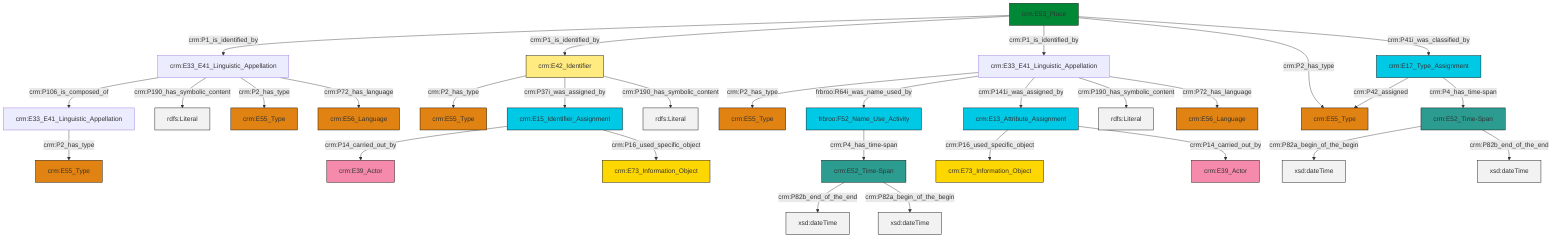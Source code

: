 graph TD
classDef Literal fill:#f2f2f2,stroke:#000000;
classDef CRM_Entity fill:#FFFFFF,stroke:#000000;
classDef Temporal_Entity fill:#00C9E6, stroke:#000000;
classDef Type fill:#E18312, stroke:#000000;
classDef Time-Span fill:#2C9C91, stroke:#000000;
classDef Appellation fill:#FFEB7F, stroke:#000000;
classDef Place fill:#008836, stroke:#000000;
classDef Persistent_Item fill:#B266B2, stroke:#000000;
classDef Conceptual_Object fill:#FFD700, stroke:#000000;
classDef Physical_Thing fill:#D2B48C, stroke:#000000;
classDef Actor fill:#f58aad, stroke:#000000;
classDef PC_Classes fill:#4ce600, stroke:#000000;
classDef Multi fill:#cccccc,stroke:#000000;

0["frbroo:F52_Name_Use_Activity"]:::Temporal_Entity -->|crm:P4_has_time-span| 1["crm:E52_Time-Span"]:::Time-Span
2["crm:E33_E41_Linguistic_Appellation"]:::Default -->|crm:P2_has_type| 3["crm:E55_Type"]:::Type
7["crm:E53_Place"]:::Place -->|crm:P1_is_identified_by| 8["crm:E33_E41_Linguistic_Appellation"]:::Default
8["crm:E33_E41_Linguistic_Appellation"]:::Default -->|crm:P106_is_composed_of| 2["crm:E33_E41_Linguistic_Appellation"]:::Default
7["crm:E53_Place"]:::Place -->|crm:P1_is_identified_by| 11["crm:E42_Identifier"]:::Appellation
11["crm:E42_Identifier"]:::Appellation -->|crm:P2_has_type| 16["crm:E55_Type"]:::Type
12["crm:E52_Time-Span"]:::Time-Span -->|crm:P82a_begin_of_the_begin| 18[xsd:dateTime]:::Literal
19["crm:E33_E41_Linguistic_Appellation"]:::Default -->|crm:P2_has_type| 20["crm:E55_Type"]:::Type
7["crm:E53_Place"]:::Place -->|crm:P1_is_identified_by| 19["crm:E33_E41_Linguistic_Appellation"]:::Default
23["crm:E15_Identifier_Assignment"]:::Temporal_Entity -->|crm:P14_carried_out_by| 9["crm:E39_Actor"]:::Actor
19["crm:E33_E41_Linguistic_Appellation"]:::Default -->|frbroo:R64i_was_name_used_by| 0["frbroo:F52_Name_Use_Activity"]:::Temporal_Entity
1["crm:E52_Time-Span"]:::Time-Span -->|crm:P82b_end_of_the_end| 27[xsd:dateTime]:::Literal
7["crm:E53_Place"]:::Place -->|crm:P2_has_type| 28["crm:E55_Type"]:::Type
25["crm:E17_Type_Assignment"]:::Temporal_Entity -->|crm:P42_assigned| 28["crm:E55_Type"]:::Type
23["crm:E15_Identifier_Assignment"]:::Temporal_Entity -->|crm:P16_used_specific_object| 31["crm:E73_Information_Object"]:::Conceptual_Object
32["crm:E13_Attribute_Assignment"]:::Temporal_Entity -->|crm:P16_used_specific_object| 33["crm:E73_Information_Object"]:::Conceptual_Object
8["crm:E33_E41_Linguistic_Appellation"]:::Default -->|crm:P190_has_symbolic_content| 34[rdfs:Literal]:::Literal
19["crm:E33_E41_Linguistic_Appellation"]:::Default -->|crm:P141i_was_assigned_by| 32["crm:E13_Attribute_Assignment"]:::Temporal_Entity
7["crm:E53_Place"]:::Place -->|crm:P41i_was_classified_by| 25["crm:E17_Type_Assignment"]:::Temporal_Entity
12["crm:E52_Time-Span"]:::Time-Span -->|crm:P82b_end_of_the_end| 39[xsd:dateTime]:::Literal
25["crm:E17_Type_Assignment"]:::Temporal_Entity -->|crm:P4_has_time-span| 12["crm:E52_Time-Span"]:::Time-Span
8["crm:E33_E41_Linguistic_Appellation"]:::Default -->|crm:P2_has_type| 5["crm:E55_Type"]:::Type
19["crm:E33_E41_Linguistic_Appellation"]:::Default -->|crm:P190_has_symbolic_content| 43[rdfs:Literal]:::Literal
32["crm:E13_Attribute_Assignment"]:::Temporal_Entity -->|crm:P14_carried_out_by| 41["crm:E39_Actor"]:::Actor
11["crm:E42_Identifier"]:::Appellation -->|crm:P37i_was_assigned_by| 23["crm:E15_Identifier_Assignment"]:::Temporal_Entity
1["crm:E52_Time-Span"]:::Time-Span -->|crm:P82a_begin_of_the_begin| 45[xsd:dateTime]:::Literal
8["crm:E33_E41_Linguistic_Appellation"]:::Default -->|crm:P72_has_language| 50["crm:E56_Language"]:::Type
19["crm:E33_E41_Linguistic_Appellation"]:::Default -->|crm:P72_has_language| 14["crm:E56_Language"]:::Type
11["crm:E42_Identifier"]:::Appellation -->|crm:P190_has_symbolic_content| 52[rdfs:Literal]:::Literal